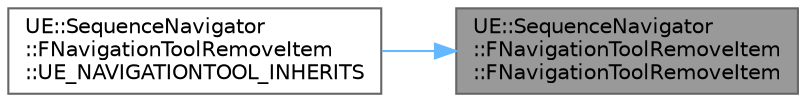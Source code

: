 digraph "UE::SequenceNavigator::FNavigationToolRemoveItem::FNavigationToolRemoveItem"
{
 // INTERACTIVE_SVG=YES
 // LATEX_PDF_SIZE
  bgcolor="transparent";
  edge [fontname=Helvetica,fontsize=10,labelfontname=Helvetica,labelfontsize=10];
  node [fontname=Helvetica,fontsize=10,shape=box,height=0.2,width=0.4];
  rankdir="RL";
  Node1 [id="Node000001",label="UE::SequenceNavigator\l::FNavigationToolRemoveItem\l::FNavigationToolRemoveItem",height=0.2,width=0.4,color="gray40", fillcolor="grey60", style="filled", fontcolor="black",tooltip=" "];
  Node1 -> Node2 [id="edge1_Node000001_Node000002",dir="back",color="steelblue1",style="solid",tooltip=" "];
  Node2 [id="Node000002",label="UE::SequenceNavigator\l::FNavigationToolRemoveItem\l::UE_NAVIGATIONTOOL_INHERITS",height=0.2,width=0.4,color="grey40", fillcolor="white", style="filled",URL="$d2/d40/classUE_1_1SequenceNavigator_1_1FNavigationToolRemoveItem.html#ab8ff5c341d02a5dfac945ab9c401fe13",tooltip=" "];
}
